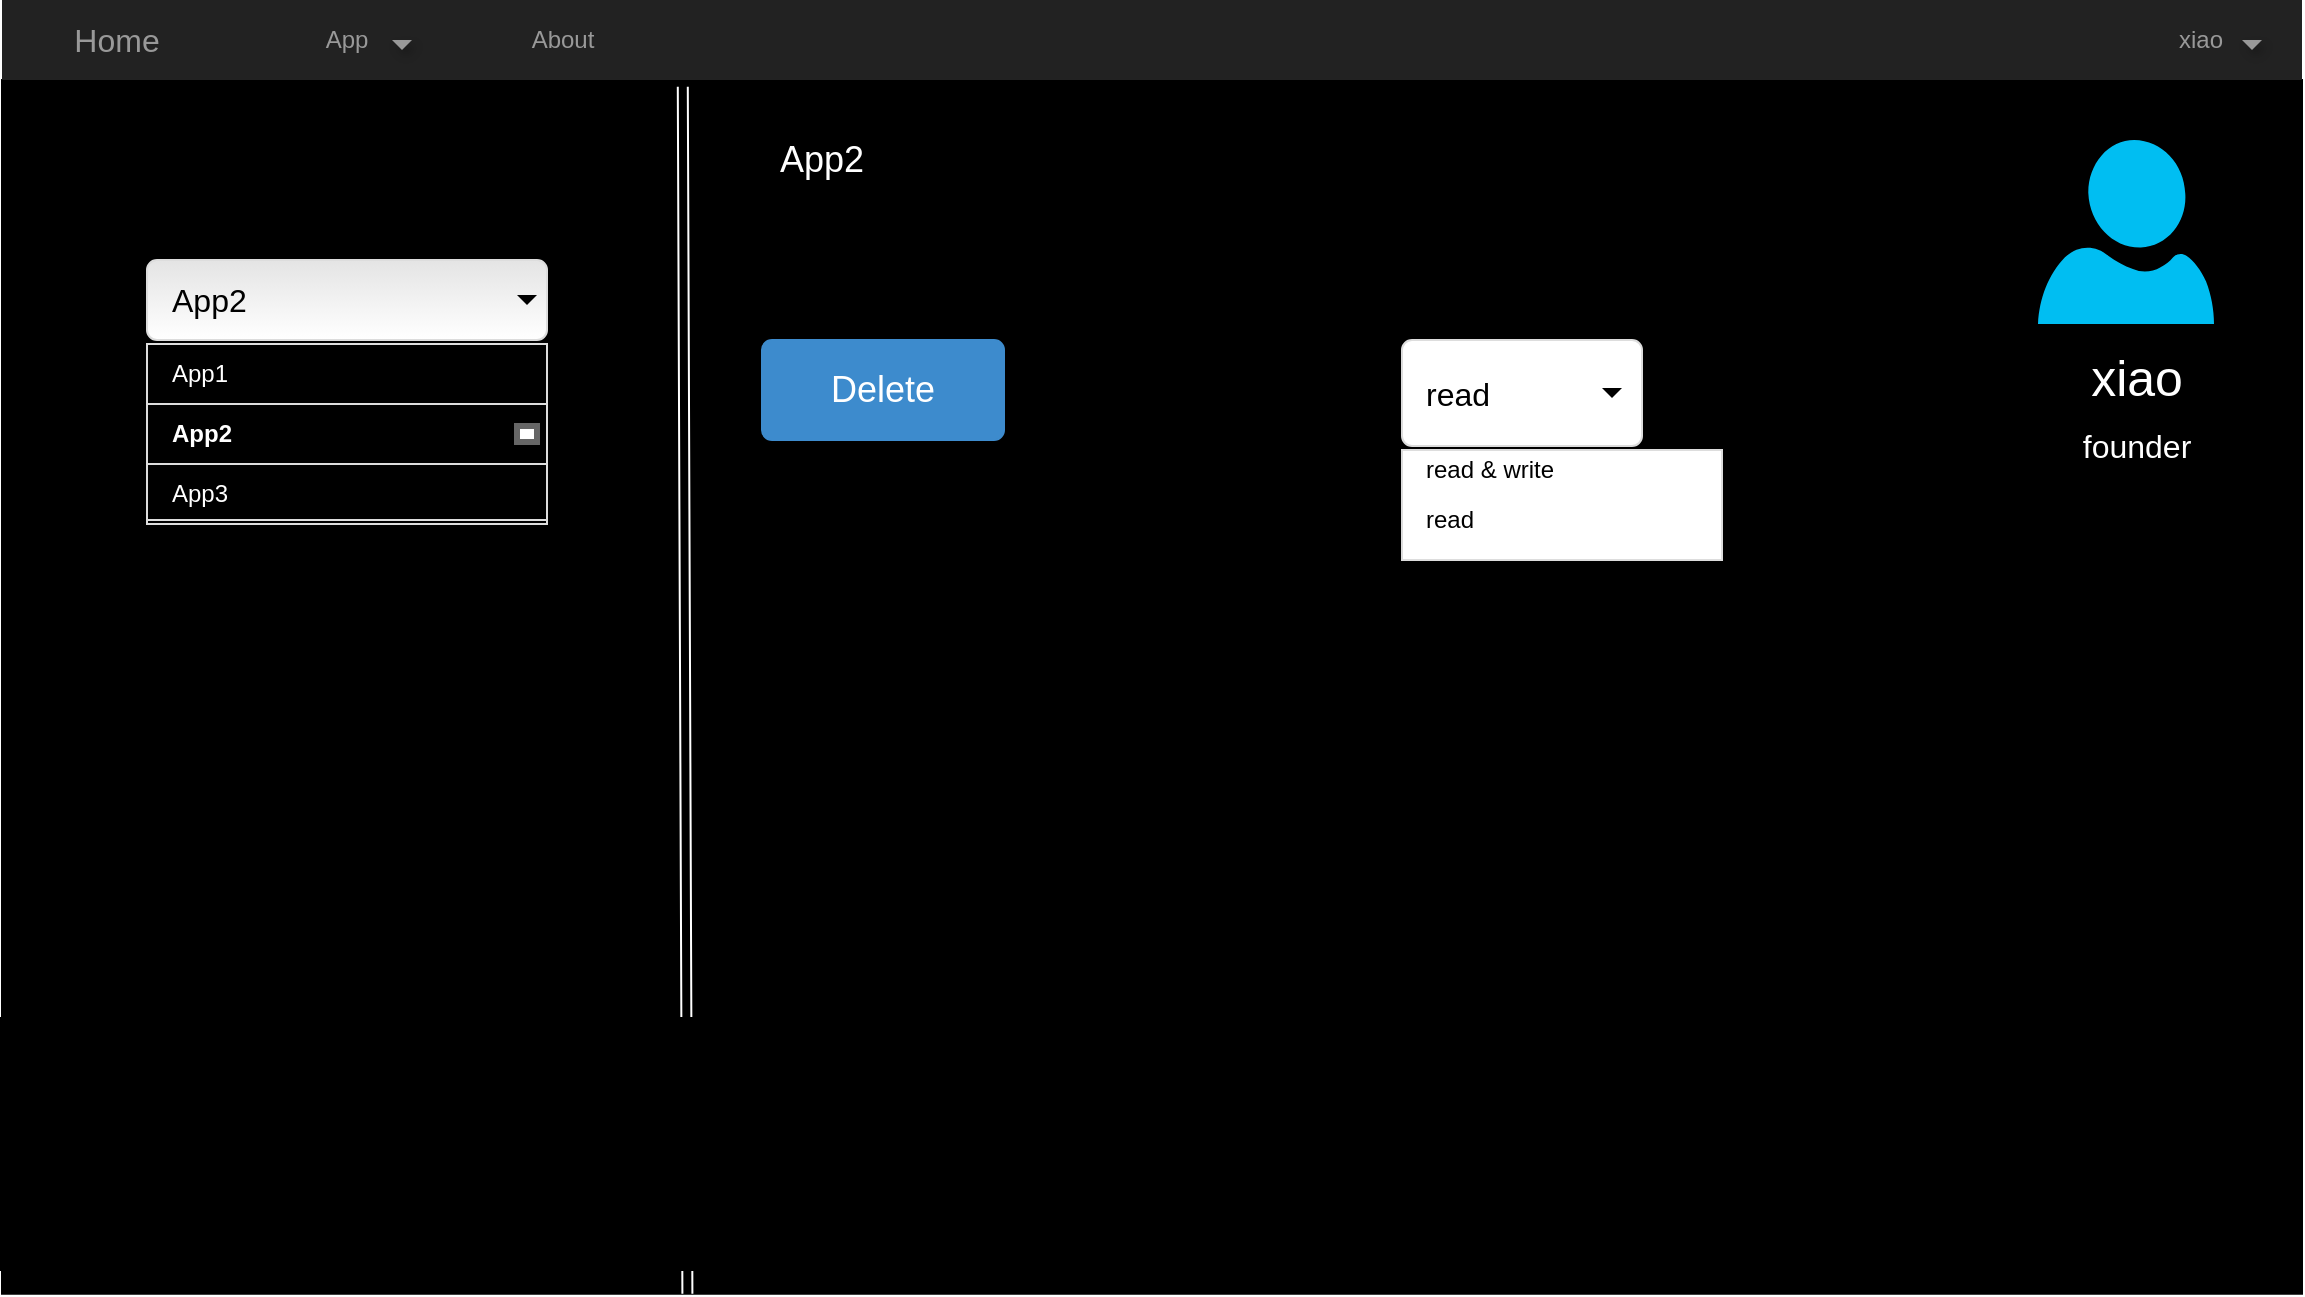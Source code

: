 <mxfile pages="1" version="11.2.4" type="device"><diagram name="Page-1" id="c9db0220-8083-56f3-ca83-edcdcd058819"><mxGraphModel dx="1038" dy="552" grid="1" gridSize="10" guides="1" tooltips="1" connect="1" arrows="1" fold="1" page="1" pageScale="1.5" pageWidth="826" pageHeight="1169" background="#ffffff" math="0" shadow="0"><root><mxCell id="0" style=";html=1;"/><mxCell id="1" style=";html=1;" parent="0"/><mxCell id="wnzABlHWpBjRqbGVxJQV-11" value="" style="rounded=0;whiteSpace=wrap;html=1;fillColor=#000000;" parent="1" vertex="1"><mxGeometry x="40" y="110" width="1150" height="606.875" as="geometry"/></mxCell><mxCell id="3d76a8aef4d5c911-1" value="" style="html=1;shadow=0;dashed=0;shape=mxgraph.bootstrap.rect;fillColor=#222222;strokeColor=none;whiteSpace=wrap;rounded=0;fontSize=12;fontColor=#000000;align=center;" parent="1" vertex="1"><mxGeometry x="40" y="70" width="1150" height="40" as="geometry"/></mxCell><mxCell id="3d76a8aef4d5c911-2" value="&lt;font style=&quot;font-size: 16px&quot;&gt;Home&lt;/font&gt;" style="html=1;shadow=0;dashed=0;fillColor=none;strokeColor=none;shape=mxgraph.bootstrap.rect;fontColor=#999999;fontSize=14;whiteSpace=wrap;" parent="3d76a8aef4d5c911-1" vertex="1"><mxGeometry width="115" height="40" as="geometry"/></mxCell><mxCell id="3d76a8aef4d5c911-7" value="App" style="html=1;shadow=0;dashed=0;fillColor=none;strokeColor=none;shape=mxgraph.bootstrap.rect;fontColor=#999999;whiteSpace=wrap;" parent="3d76a8aef4d5c911-1" vertex="1"><mxGeometry x="115" width="115" height="40" as="geometry"/></mxCell><mxCell id="3d76a8aef4d5c911-10" value="xiao" style="html=1;shadow=0;dashed=0;fillColor=none;strokeColor=none;shape=mxgraph.bootstrap.rect;fontColor=#999999;whiteSpace=wrap;" parent="3d76a8aef4d5c911-1" vertex="1"><mxGeometry x="1049.375" width="100.625" height="40" as="geometry"/></mxCell><mxCell id="wnzABlHWpBjRqbGVxJQV-8" value="About" style="html=1;shadow=0;dashed=0;fillColor=none;strokeColor=none;shape=mxgraph.bootstrap.rect;fontColor=#999999;whiteSpace=wrap;" parent="3d76a8aef4d5c911-1" vertex="1"><mxGeometry x="230" width="100.625" height="40" as="geometry"/></mxCell><mxCell id="wnzABlHWpBjRqbGVxJQV-9" value="" style="shape=triangle;strokeColor=none;fillColor=#999999;direction=south;rounded=0;shadow=1;fontSize=12;fontColor=#000000;align=center;html=1;" parent="3d76a8aef4d5c911-1" vertex="1"><mxGeometry x="195" y="20" width="10" height="5" as="geometry"/></mxCell><mxCell id="wnzABlHWpBjRqbGVxJQV-10" value="" style="shape=triangle;strokeColor=none;fillColor=#999999;direction=south;rounded=0;shadow=1;fontSize=12;fontColor=#000000;align=center;html=1;" parent="3d76a8aef4d5c911-1" vertex="1"><mxGeometry x="1120" y="20" width="10" height="5" as="geometry"/></mxCell><mxCell id="HgKeWhAOvGDtszrQV6TW-64" value="" style="verticalLabelPosition=bottom;html=1;verticalAlign=top;align=center;strokeColor=none;fillColor=#00BEF2;shape=mxgraph.azure.user;fontColor=#FFFFFF;" parent="1" vertex="1"><mxGeometry x="1058" y="140" width="88" height="92" as="geometry"/></mxCell><mxCell id="HgKeWhAOvGDtszrQV6TW-65" value="xiao" style="html=1;shadow=0;dashed=0;shape=mxgraph.bootstrap.rect;strokeColor=none;fillColor=none;fontSize=25;align=center;spacingLeft=10;fontColor=#FFFFFF;" parent="1" vertex="1"><mxGeometry x="1072" y="240" width="60" height="35" as="geometry"/></mxCell><mxCell id="HgKeWhAOvGDtszrQV6TW-66" value="founder" style="html=1;shadow=0;dashed=0;shape=mxgraph.bootstrap.rect;strokeColor=none;fillColor=none;fontSize=16;align=center;spacingLeft=10;fontColor=#FFFFFF;" parent="1" vertex="1"><mxGeometry x="1061" y="275" width="82" height="35" as="geometry"/></mxCell><mxCell id="rlfIPjKrM8Jnt5N3jzT_-1" value="App2" style="html=1;shadow=0;dashed=0;shape=mxgraph.bootstrap.rrect;rSize=5;strokeColor=#dddddd;spacingRight=10;fontSize=16;gradientColor=#e4e4e4;gradientDirection=north;spacingLeft=10;align=left;whiteSpace=wrap;fillColor=#ffffff;" vertex="1" parent="1"><mxGeometry x="112.5" y="200" width="200" height="40" as="geometry"/></mxCell><mxCell id="rlfIPjKrM8Jnt5N3jzT_-2" value="" style="shape=triangle;direction=south;fillColor=#000000;strokeColor=none;perimeter=none;" vertex="1" parent="rlfIPjKrM8Jnt5N3jzT_-1"><mxGeometry x="1" y="0.5" width="10" height="5" relative="1" as="geometry"><mxPoint x="-15" y="-2.5" as="offset"/></mxGeometry></mxCell><mxCell id="rlfIPjKrM8Jnt5N3jzT_-3" value="" style="html=1;shadow=0;dashed=0;shape=mxgraph.bootstrap.rect;fillColor=#000000;strokeColor=#dddddd;spacingLeft=10;shadow=1;align=left;verticalAlign=top;spacingTop=3;perimeter=none;" vertex="1" parent="1"><mxGeometry x="112.5" y="242" width="200" height="88" as="geometry"/></mxCell><mxCell id="rlfIPjKrM8Jnt5N3jzT_-4" value="App1" style="html=1;shadow=0;dashed=0;shape=mxgraph.bootstrap.rect;strokeColor=#dddddd;spacingLeft=10;align=left;fillColor=none;perimeter=none;whiteSpace=wrap;resizeWidth=1;fontColor=#FFFFFF;" vertex="1" parent="rlfIPjKrM8Jnt5N3jzT_-3"><mxGeometry width="200" height="30" relative="1" as="geometry"/></mxCell><mxCell id="rlfIPjKrM8Jnt5N3jzT_-5" value="App2" style="html=1;shadow=0;dashed=0;shape=mxgraph.bootstrap.rect;strokeColor=#dddddd;spacingLeft=10;align=left;fontStyle=1;fillColor=none;perimeter=none;whiteSpace=wrap;resizeWidth=1;fontColor=#FFFFFF;" vertex="1" parent="rlfIPjKrM8Jnt5N3jzT_-3"><mxGeometry width="200" height="30" relative="1" as="geometry"><mxPoint y="30" as="offset"/></mxGeometry></mxCell><mxCell id="rlfIPjKrM8Jnt5N3jzT_-6" value="" style="html=1;shadow=0;dashed=0;shape=mxgraph.bootstrap.check;strokeWidth=3;strokeColor=#666666;" vertex="1" parent="rlfIPjKrM8Jnt5N3jzT_-5"><mxGeometry x="1" y="0.5" width="10" height="8" relative="1" as="geometry"><mxPoint x="-15" y="-4" as="offset"/></mxGeometry></mxCell><mxCell id="rlfIPjKrM8Jnt5N3jzT_-7" value="App3" style="html=1;shadow=0;dashed=0;shape=mxgraph.bootstrap.rect;strokeColor=#dddddd;spacingLeft=10;align=left;fillColor=none;perimeter=none;whiteSpace=wrap;resizeWidth=1;fontColor=#FFFFFF;" vertex="1" parent="rlfIPjKrM8Jnt5N3jzT_-3"><mxGeometry width="200" height="30" relative="1" as="geometry"><mxPoint y="60" as="offset"/></mxGeometry></mxCell><mxCell id="rlfIPjKrM8Jnt5N3jzT_-12" value="" style="shape=link;html=1;fontColor=#FFFFFF;strokeColor=#FFFFFF;exitX=0.298;exitY=1;exitDx=0;exitDy=0;exitPerimeter=0;width=-5;entryX=0.296;entryY=1.085;entryDx=0;entryDy=0;entryPerimeter=0;" edge="1" parent="1" source="wnzABlHWpBjRqbGVxJQV-11" target="3d76a8aef4d5c911-1"><mxGeometry width="50" height="50" relative="1" as="geometry"><mxPoint x="600" y="380" as="sourcePoint"/><mxPoint x="387" y="111" as="targetPoint"/></mxGeometry></mxCell><mxCell id="rlfIPjKrM8Jnt5N3jzT_-14" value="&lt;font style=&quot;font-size: 18px&quot;&gt;App2&lt;/font&gt;" style="text;html=1;strokeColor=none;fillColor=none;align=center;verticalAlign=middle;whiteSpace=wrap;rounded=0;fontColor=#FFFFFF;" vertex="1" parent="1"><mxGeometry x="430" y="140" width="40" height="20" as="geometry"/></mxCell><mxCell id="rlfIPjKrM8Jnt5N3jzT_-15" value="&lt;span style=&quot;font-size: 18px&quot;&gt;Delete&lt;/span&gt;" style="html=1;shadow=0;dashed=0;shape=mxgraph.bootstrap.rrect;rSize=5;fillColor=#3D8BCD;align=center;strokeColor=#3D8BCD;fontColor=#ffffff;fontSize=16;whiteSpace=wrap;" vertex="1" parent="1"><mxGeometry x="420" y="240" width="121" height="50" as="geometry"/></mxCell><mxCell id="rlfIPjKrM8Jnt5N3jzT_-25" value="read" style="html=1;shadow=0;dashed=0;shape=mxgraph.bootstrap.rrect;rSize=5;strokeColor=#dddddd;spacingRight=10;fontSize=16;fillColor=#FFFFFF;align=left;spacingLeft=10;whiteSpace=wrap;" vertex="1" parent="1"><mxGeometry x="740" y="240" width="120" height="53" as="geometry"/></mxCell><mxCell id="rlfIPjKrM8Jnt5N3jzT_-26" value="" style="shape=triangle;direction=south;fillColor=#000000;strokeColor=none;perimeter=none;" vertex="1" parent="rlfIPjKrM8Jnt5N3jzT_-25"><mxGeometry x="1" y="0.5" width="10" height="5" relative="1" as="geometry"><mxPoint x="-20" y="-2.5" as="offset"/></mxGeometry></mxCell><mxCell id="rlfIPjKrM8Jnt5N3jzT_-27" value="" style="html=1;shadow=0;dashed=0;shape=mxgraph.bootstrap.rect;fillColor=#ffffff;strokeColor=#dddddd;shadow=1;fontColor=#FFFFFF;" vertex="1" parent="1"><mxGeometry x="740" y="295" width="160" height="55" as="geometry"/></mxCell><mxCell id="rlfIPjKrM8Jnt5N3jzT_-29" value="read &amp;amp; write" style="html=1;shadow=0;dashed=0;shape=mxgraph.bootstrap.rect;strokeColor=none;spacingLeft=10;align=left;fillColor=none;perimeter=none;whiteSpace=wrap;resizeWidth=1;" vertex="1" parent="rlfIPjKrM8Jnt5N3jzT_-27"><mxGeometry width="160" height="20" relative="1" as="geometry"><mxPoint as="offset"/></mxGeometry></mxCell><mxCell id="rlfIPjKrM8Jnt5N3jzT_-30" value="read" style="html=1;shadow=0;dashed=0;shape=mxgraph.bootstrap.rect;strokeColor=none;spacingLeft=10;align=left;fillColor=none;perimeter=none;whiteSpace=wrap;resizeWidth=1;" vertex="1" parent="rlfIPjKrM8Jnt5N3jzT_-27"><mxGeometry width="160" height="20" relative="1" as="geometry"><mxPoint y="25" as="offset"/></mxGeometry></mxCell></root></mxGraphModel></diagram></mxfile>